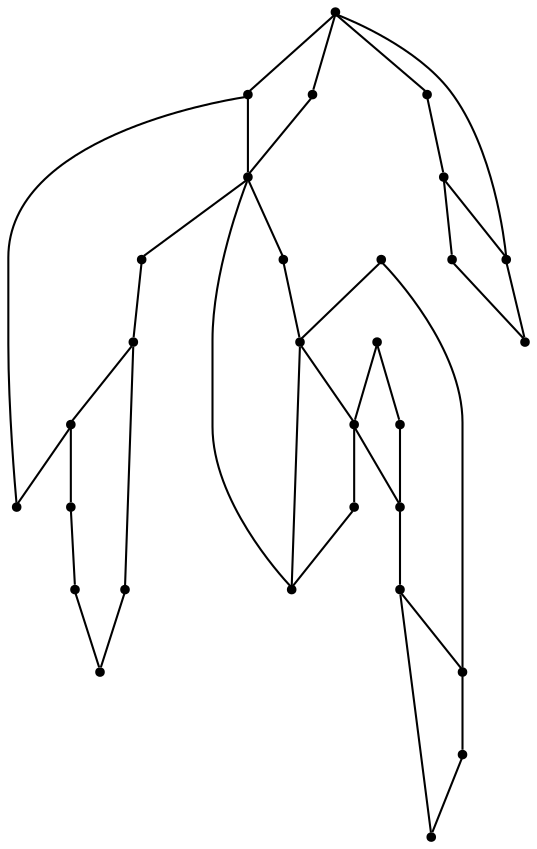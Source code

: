 graph {
  node [shape=point,comment="{\"directed\":false,\"doi\":\"10.1007/978-3-319-50106-2_38\",\"figure\":\"5 (1)\"}"]

  v0 [pos="557.8294896374841,478.60680154850866"]
  v1 [pos="557.8294896374841,401.4057572040107"]
  v2 [pos="532.0920537286012,324.196692868622"]
  v3 [pos="532.0920537286012,555.8098250582512"]
  v4 [pos="506.3587749125251,478.60680154850866"]
  v5 [pos="506.3566923918455,401.4057572040107"]
  v6 [pos="506.3587749125251,633.0158769292717"]
  v7 [pos="480.6192803286191,555.8098250582512"]
  v8 [pos="454.88600151254303,478.60680154850866"]
  v9 [pos="429.15064017578743,555.8098250582512"]
  v10 [pos="454.8860015125431,633.0158769292717"]
  v11 [pos="403.4173931539202,710.2199416865928"]
  v12 [pos="454.88600151254303,401.4057572040107"]
  v13 [pos="429.15272269646704,324.196692868622"]
  v14 [pos="403.41531063324067,478.60680154850866"]
  v15 [pos="403.41531063324067,633.0158769292717"]
  v16 [pos="403.4173931539202,401.40575720401057"]
  v17 [pos="351.9466704804089,633.0158769292717"]
  v18 [pos="377.6841143378442,324.1966928686219"]
  v19 [pos="351.9466704804089,246.99564057566909"]
  v20 [pos="326.21342345854174,324.196692868622"]
  v21 [pos="351.9466704804089,401.4057572040107"]
  v22 [pos="326.2134234585417,555.8098250582512"]
  v23 [pos="351.9466704804089,478.60680154850866"]
  v24 [pos="300.4759796011065,633.0158769292717"]
  v25 [pos="300.4759796011065,478.60680154850866"]
  v26 [pos="300.4759796011065,401.40575720401057"]
  v27 [pos="274.74273257923926,555.8098250582512"]
  v28 [pos="274.7406500585597,324.1966928686219"]
  v29 [pos="249.00737521675975,401.40575720401057"]

  v0 -- v1 [id="-1",pos="557.8294896374841,478.60680154850866 557.8294896374841,401.4057572040107 557.8294896374841,401.4057572040107 557.8294896374841,401.4057572040107"]
  v2 -- v1 [id="-2",pos="532.0920537286012,324.196692868622 557.8294896374841,401.4057572040107 557.8294896374841,401.4057572040107 557.8294896374841,401.4057572040107"]
  v3 -- v4 [id="-3",pos="532.0920537286012,555.8098250582512 506.3587749125251,478.60680154850866 506.3587749125251,478.60680154850866 506.3587749125251,478.60680154850866"]
  v3 -- v0 [id="-4",pos="532.0920537286012,555.8098250582512 557.8294896374841,478.60680154850866 557.8294896374841,478.60680154850866 557.8294896374841,478.60680154850866"]
  v5 -- v2 [id="-5",pos="506.3566923918455,401.4057572040107 532.0920537286012,324.196692868622 532.0920537286012,324.196692868622 532.0920537286012,324.196692868622"]
  v6 -- v3 [id="-6",pos="506.3587749125251,633.0158769292717 532.0920537286012,555.8098250582512 532.0920537286012,555.8098250582512 532.0920537286012,555.8098250582512"]
  v4 -- v7 [id="-7",pos="506.3587749125251,478.60680154850866 480.6192803286191,555.8098250582512 480.6192803286191,555.8098250582512 480.6192803286191,555.8098250582512"]
  v4 -- v5 [id="-8",pos="506.3587749125251,478.60680154850866 506.3566923918455,401.4057572040107 506.3566923918455,401.4057572040107 506.3566923918455,401.4057572040107"]
  v8 -- v9 [id="-9",pos="454.88600151254303,478.60680154850866 429.15064017578743,555.8098250582512 429.15064017578743,555.8098250582512 429.15064017578743,555.8098250582512"]
  v10 -- v11 [id="-10",pos="454.8860015125431,633.0158769292717 403.4173931539202,710.2199416865928 403.4173931539202,710.2199416865928 403.4173931539202,710.2199416865928"]
  v29 -- v25 [id="-11",pos="249.00737521675975,401.40575720401057 300.4759796011065,478.60680154850866 300.4759796011065,478.60680154850866 300.4759796011065,478.60680154850866"]
  v29 -- v28 [id="-12",pos="249.00737521675975,401.40575720401057 274.7406500585597,324.1966928686219 274.7406500585597,324.1966928686219 274.7406500585597,324.1966928686219"]
  v28 -- v26 [id="-13",pos="274.7406500585597,324.1966928686219 300.4759796011065,401.40575720401057 300.4759796011065,401.40575720401057 300.4759796011065,401.40575720401057"]
  v27 -- v24 [id="-14",pos="274.74273257923926,555.8098250582512 300.4759796011065,633.0158769292717 300.4759796011065,633.0158769292717 300.4759796011065,633.0158769292717"]
  v25 -- v26 [id="-15",pos="300.4759796011065,478.60680154850866 300.4759796011065,401.40575720401057 300.4759796011065,401.40575720401057 300.4759796011065,401.40575720401057"]
  v25 -- v27 [id="-16",pos="300.4759796011065,478.60680154850866 274.74273257923926,555.8098250582512 274.74273257923926,555.8098250582512 274.74273257923926,555.8098250582512"]
  v24 -- v11 [id="-17",pos="300.4759796011065,633.0158769292717 403.4173931539202,710.2199416865928 403.4173931539202,710.2199416865928 403.4173931539202,710.2199416865928"]
  v26 -- v20 [id="-18",pos="300.4759796011065,401.40575720401057 326.21342345854174,324.196692868622 326.21342345854174,324.196692868622 326.21342345854174,324.196692868622"]
  v20 -- v21 [id="-19",pos="326.21342345854174,324.196692868622 351.9466704804089,401.4057572040107 351.9466704804089,401.4057572040107 351.9466704804089,401.4057572040107"]
  v22 -- v25 [id="-20",pos="326.2134234585417,555.8098250582512 300.4759796011065,478.60680154850866 300.4759796011065,478.60680154850866 300.4759796011065,478.60680154850866"]
  v22 -- v24 [id="-21",pos="326.2134234585417,555.8098250582512 300.4759796011065,633.0158769292717 300.4759796011065,633.0158769292717 300.4759796011065,633.0158769292717"]
  v23 -- v21 [id="-22",pos="351.9466704804089,478.60680154850866 351.9466704804089,401.4057572040107 351.9466704804089,401.4057572040107 351.9466704804089,401.4057572040107"]
  v23 -- v22 [id="-23",pos="351.9466704804089,478.60680154850866 326.2134234585417,555.8098250582512 326.2134234585417,555.8098250582512 326.2134234585417,555.8098250582512"]
  v17 -- v22 [id="-24",pos="351.9466704804089,633.0158769292717 326.2134234585417,555.8098250582512 326.2134234585417,555.8098250582512 326.2134234585417,555.8098250582512"]
  v21 -- v18 [id="-25",pos="351.9466704804089,401.4057572040107 377.6841143378442,324.1966928686219 377.6841143378442,324.1966928686219 377.6841143378442,324.1966928686219"]
  v19 -- v20 [id="-26",pos="351.9466704804089,246.99564057566909 326.21342345854174,324.196692868622 326.21342345854174,324.196692868622 326.21342345854174,324.196692868622"]
  v18 -- v19 [id="-27",pos="377.6841143378442,324.1966928686219 351.9466704804089,246.99564057566909 351.9466704804089,246.99564057566909 351.9466704804089,246.99564057566909"]
  v14 -- v16 [id="-28",pos="403.41531063324067,478.60680154850866 403.4173931539202,401.40575720401057 403.4173931539202,401.40575720401057 403.4173931539202,401.40575720401057"]
  v16 -- v8 [id="-29",pos="403.4173931539202,401.40575720401057 454.88600151254303,478.60680154850866 454.88600151254303,478.60680154850866 454.88600151254303,478.60680154850866"]
  v15 -- v11 [id="-30",pos="403.41531063324067,633.0158769292717 403.4173931539202,710.2199416865928 403.4173931539202,710.2199416865928 403.4173931539202,710.2199416865928"]
  v11 -- v17 [id="-31",pos="403.4173931539202,710.2199416865928 351.9466704804089,633.0158769292717 351.9466704804089,633.0158769292717 351.9466704804089,633.0158769292717"]
  v11 -- v6 [id="-32",pos="403.4173931539202,710.2199416865928 506.3587749125251,633.0158769292717 506.3587749125251,633.0158769292717 506.3587749125251,633.0158769292717"]
  v16 -- v13 [id="-33",pos="403.4173931539202,401.40575720401057 429.15272269646704,324.196692868622 429.15272269646704,324.196692868622 429.15272269646704,324.196692868622"]
  v9 -- v10 [id="-34",pos="429.15064017578743,555.8098250582512 454.8860015125431,633.0158769292717 454.8860015125431,633.0158769292717 454.8860015125431,633.0158769292717"]
  v9 -- v15 [id="-35",pos="429.15064017578743,555.8098250582512 403.41531063324067,633.0158769292717 403.41531063324067,633.0158769292717 403.41531063324067,633.0158769292717"]
  v9 -- v14 [id="-36",pos="429.15064017578743,555.8098250582512 403.41531063324067,478.60680154850866 403.41531063324067,478.60680154850866 403.41531063324067,478.60680154850866"]
  v13 -- v12 [id="-37",pos="429.15272269646704,324.196692868622 454.88600151254303,401.4057572040107 454.88600151254303,401.4057572040107 454.88600151254303,401.4057572040107"]
  v8 -- v12 [id="-38",pos="454.88600151254303,478.60680154850866 454.88600151254303,401.4057572040107 454.88600151254303,401.4057572040107 454.88600151254303,401.4057572040107"]
  v10 -- v7 [id="-39",pos="454.8860015125431,633.0158769292717 480.6192803286191,555.8098250582512 480.6192803286191,555.8098250582512 480.6192803286191,555.8098250582512"]
}